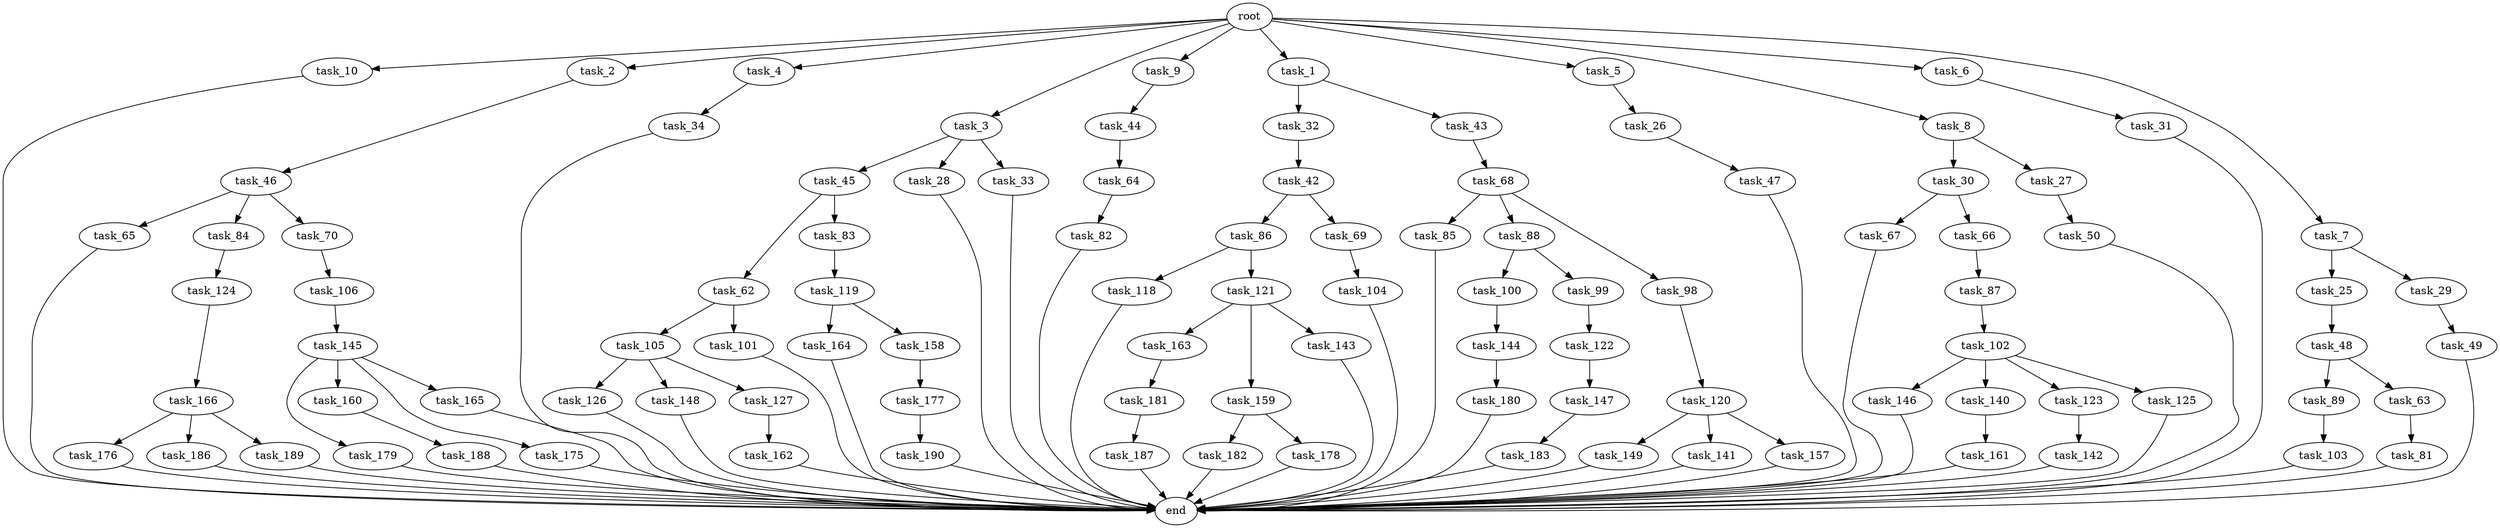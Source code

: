 digraph G {
  task_118 [size="429496729.600000"];
  task_102 [size="618475290.624000"];
  task_65 [size="841813590.016000"];
  task_176 [size="1391569403.904000"];
  task_142 [size="274877906.944000"];
  task_162 [size="1391569403.904000"];
  task_149 [size="841813590.016000"];
  task_105 [size="1099511627.776000"];
  task_182 [size="1391569403.904000"];
  task_166 [size="274877906.944000"];
  task_45 [size="274877906.944000"];
  task_163 [size="274877906.944000"];
  task_144 [size="841813590.016000"];
  task_46 [size="1099511627.776000"];
  task_179 [size="68719476.736000"];
  task_164 [size="1099511627.776000"];
  task_82 [size="154618822.656000"];
  task_10 [size="2.048000"];
  task_28 [size="274877906.944000"];
  task_50 [size="1717986918.400000"];
  task_62 [size="1717986918.400000"];
  task_49 [size="68719476.736000"];
  task_181 [size="68719476.736000"];
  task_146 [size="154618822.656000"];
  task_180 [size="1391569403.904000"];
  task_121 [size="429496729.600000"];
  task_140 [size="154618822.656000"];
  task_147 [size="1391569403.904000"];
  task_25 [size="1717986918.400000"];
  task_190 [size="429496729.600000"];
  task_122 [size="429496729.600000"];
  task_126 [size="1391569403.904000"];
  task_159 [size="274877906.944000"];
  task_2 [size="2.048000"];
  task_42 [size="1717986918.400000"];
  task_186 [size="1391569403.904000"];
  task_30 [size="274877906.944000"];
  task_31 [size="1391569403.904000"];
  task_177 [size="618475290.624000"];
  task_160 [size="68719476.736000"];
  task_104 [size="154618822.656000"];
  task_33 [size="274877906.944000"];
  task_4 [size="2.048000"];
  task_48 [size="274877906.944000"];
  task_27 [size="274877906.944000"];
  task_141 [size="841813590.016000"];
  task_85 [size="1717986918.400000"];
  task_100 [size="429496729.600000"];
  task_103 [size="841813590.016000"];
  task_119 [size="1391569403.904000"];
  task_157 [size="841813590.016000"];
  task_106 [size="429496729.600000"];
  task_89 [size="618475290.624000"];
  task_3 [size="2.048000"];
  task_9 [size="2.048000"];
  task_32 [size="1391569403.904000"];
  task_143 [size="274877906.944000"];
  task_34 [size="1717986918.400000"];
  task_148 [size="1391569403.904000"];
  task_86 [size="1099511627.776000"];
  task_189 [size="1391569403.904000"];
  task_101 [size="1099511627.776000"];
  task_1 [size="2.048000"];
  task_26 [size="68719476.736000"];
  task_99 [size="429496729.600000"];
  task_69 [size="1099511627.776000"];
  task_44 [size="1717986918.400000"];
  task_5 [size="2.048000"];
  task_88 [size="1717986918.400000"];
  end [size="0.000000"];
  task_8 [size="2.048000"];
  task_87 [size="429496729.600000"];
  task_64 [size="1099511627.776000"];
  task_83 [size="1717986918.400000"];
  task_63 [size="618475290.624000"];
  task_183 [size="618475290.624000"];
  task_127 [size="1391569403.904000"];
  task_84 [size="841813590.016000"];
  task_29 [size="1717986918.400000"];
  task_145 [size="429496729.600000"];
  task_178 [size="1391569403.904000"];
  root [size="0.000000"];
  task_187 [size="68719476.736000"];
  task_47 [size="1391569403.904000"];
  task_123 [size="154618822.656000"];
  task_120 [size="429496729.600000"];
  task_6 [size="2.048000"];
  task_70 [size="841813590.016000"];
  task_67 [size="68719476.736000"];
  task_43 [size="1391569403.904000"];
  task_175 [size="68719476.736000"];
  task_188 [size="1717986918.400000"];
  task_81 [size="274877906.944000"];
  task_165 [size="68719476.736000"];
  task_161 [size="1099511627.776000"];
  task_158 [size="1099511627.776000"];
  task_98 [size="1717986918.400000"];
  task_125 [size="154618822.656000"];
  task_124 [size="1717986918.400000"];
  task_7 [size="2.048000"];
  task_68 [size="841813590.016000"];
  task_66 [size="68719476.736000"];

  task_118 -> end [size="1.000000"];
  task_102 -> task_140 [size="75497472.000000"];
  task_102 -> task_146 [size="75497472.000000"];
  task_102 -> task_123 [size="75497472.000000"];
  task_102 -> task_125 [size="75497472.000000"];
  task_65 -> end [size="1.000000"];
  task_176 -> end [size="1.000000"];
  task_142 -> end [size="1.000000"];
  task_162 -> end [size="1.000000"];
  task_149 -> end [size="1.000000"];
  task_105 -> task_126 [size="679477248.000000"];
  task_105 -> task_127 [size="679477248.000000"];
  task_105 -> task_148 [size="679477248.000000"];
  task_182 -> end [size="1.000000"];
  task_166 -> task_189 [size="679477248.000000"];
  task_166 -> task_186 [size="679477248.000000"];
  task_166 -> task_176 [size="679477248.000000"];
  task_45 -> task_62 [size="838860800.000000"];
  task_45 -> task_83 [size="838860800.000000"];
  task_163 -> task_181 [size="33554432.000000"];
  task_144 -> task_180 [size="679477248.000000"];
  task_46 -> task_65 [size="411041792.000000"];
  task_46 -> task_70 [size="411041792.000000"];
  task_46 -> task_84 [size="411041792.000000"];
  task_179 -> end [size="1.000000"];
  task_164 -> end [size="1.000000"];
  task_82 -> end [size="1.000000"];
  task_10 -> end [size="1.000000"];
  task_28 -> end [size="1.000000"];
  task_50 -> end [size="1.000000"];
  task_62 -> task_105 [size="536870912.000000"];
  task_62 -> task_101 [size="536870912.000000"];
  task_49 -> end [size="1.000000"];
  task_181 -> task_187 [size="33554432.000000"];
  task_146 -> end [size="1.000000"];
  task_180 -> end [size="1.000000"];
  task_121 -> task_143 [size="134217728.000000"];
  task_121 -> task_163 [size="134217728.000000"];
  task_121 -> task_159 [size="134217728.000000"];
  task_140 -> task_161 [size="536870912.000000"];
  task_147 -> task_183 [size="301989888.000000"];
  task_25 -> task_48 [size="134217728.000000"];
  task_190 -> end [size="1.000000"];
  task_122 -> task_147 [size="679477248.000000"];
  task_126 -> end [size="1.000000"];
  task_159 -> task_178 [size="679477248.000000"];
  task_159 -> task_182 [size="679477248.000000"];
  task_2 -> task_46 [size="536870912.000000"];
  task_42 -> task_86 [size="536870912.000000"];
  task_42 -> task_69 [size="536870912.000000"];
  task_186 -> end [size="1.000000"];
  task_30 -> task_66 [size="33554432.000000"];
  task_30 -> task_67 [size="33554432.000000"];
  task_31 -> end [size="1.000000"];
  task_177 -> task_190 [size="209715200.000000"];
  task_160 -> task_188 [size="838860800.000000"];
  task_104 -> end [size="1.000000"];
  task_33 -> end [size="1.000000"];
  task_4 -> task_34 [size="838860800.000000"];
  task_48 -> task_63 [size="301989888.000000"];
  task_48 -> task_89 [size="301989888.000000"];
  task_27 -> task_50 [size="838860800.000000"];
  task_141 -> end [size="1.000000"];
  task_85 -> end [size="1.000000"];
  task_100 -> task_144 [size="411041792.000000"];
  task_103 -> end [size="1.000000"];
  task_119 -> task_158 [size="536870912.000000"];
  task_119 -> task_164 [size="536870912.000000"];
  task_157 -> end [size="1.000000"];
  task_106 -> task_145 [size="209715200.000000"];
  task_89 -> task_103 [size="411041792.000000"];
  task_3 -> task_45 [size="134217728.000000"];
  task_3 -> task_28 [size="134217728.000000"];
  task_3 -> task_33 [size="134217728.000000"];
  task_9 -> task_44 [size="838860800.000000"];
  task_32 -> task_42 [size="838860800.000000"];
  task_143 -> end [size="1.000000"];
  task_34 -> end [size="1.000000"];
  task_148 -> end [size="1.000000"];
  task_86 -> task_118 [size="209715200.000000"];
  task_86 -> task_121 [size="209715200.000000"];
  task_189 -> end [size="1.000000"];
  task_101 -> end [size="1.000000"];
  task_1 -> task_43 [size="679477248.000000"];
  task_1 -> task_32 [size="679477248.000000"];
  task_26 -> task_47 [size="679477248.000000"];
  task_99 -> task_122 [size="209715200.000000"];
  task_69 -> task_104 [size="75497472.000000"];
  task_44 -> task_64 [size="536870912.000000"];
  task_5 -> task_26 [size="33554432.000000"];
  task_88 -> task_99 [size="209715200.000000"];
  task_88 -> task_100 [size="209715200.000000"];
  task_8 -> task_30 [size="134217728.000000"];
  task_8 -> task_27 [size="134217728.000000"];
  task_87 -> task_102 [size="301989888.000000"];
  task_64 -> task_82 [size="75497472.000000"];
  task_83 -> task_119 [size="679477248.000000"];
  task_63 -> task_81 [size="134217728.000000"];
  task_183 -> end [size="1.000000"];
  task_127 -> task_162 [size="679477248.000000"];
  task_84 -> task_124 [size="838860800.000000"];
  task_29 -> task_49 [size="33554432.000000"];
  task_145 -> task_165 [size="33554432.000000"];
  task_145 -> task_160 [size="33554432.000000"];
  task_145 -> task_175 [size="33554432.000000"];
  task_145 -> task_179 [size="33554432.000000"];
  task_178 -> end [size="1.000000"];
  root -> task_2 [size="1.000000"];
  root -> task_6 [size="1.000000"];
  root -> task_4 [size="1.000000"];
  root -> task_5 [size="1.000000"];
  root -> task_10 [size="1.000000"];
  root -> task_3 [size="1.000000"];
  root -> task_9 [size="1.000000"];
  root -> task_8 [size="1.000000"];
  root -> task_7 [size="1.000000"];
  root -> task_1 [size="1.000000"];
  task_187 -> end [size="1.000000"];
  task_47 -> end [size="1.000000"];
  task_123 -> task_142 [size="134217728.000000"];
  task_120 -> task_149 [size="411041792.000000"];
  task_120 -> task_157 [size="411041792.000000"];
  task_120 -> task_141 [size="411041792.000000"];
  task_6 -> task_31 [size="679477248.000000"];
  task_70 -> task_106 [size="209715200.000000"];
  task_67 -> end [size="1.000000"];
  task_43 -> task_68 [size="411041792.000000"];
  task_175 -> end [size="1.000000"];
  task_188 -> end [size="1.000000"];
  task_81 -> end [size="1.000000"];
  task_165 -> end [size="1.000000"];
  task_161 -> end [size="1.000000"];
  task_158 -> task_177 [size="301989888.000000"];
  task_98 -> task_120 [size="209715200.000000"];
  task_125 -> end [size="1.000000"];
  task_124 -> task_166 [size="134217728.000000"];
  task_7 -> task_29 [size="838860800.000000"];
  task_7 -> task_25 [size="838860800.000000"];
  task_68 -> task_88 [size="838860800.000000"];
  task_68 -> task_98 [size="838860800.000000"];
  task_68 -> task_85 [size="838860800.000000"];
  task_66 -> task_87 [size="209715200.000000"];
}
